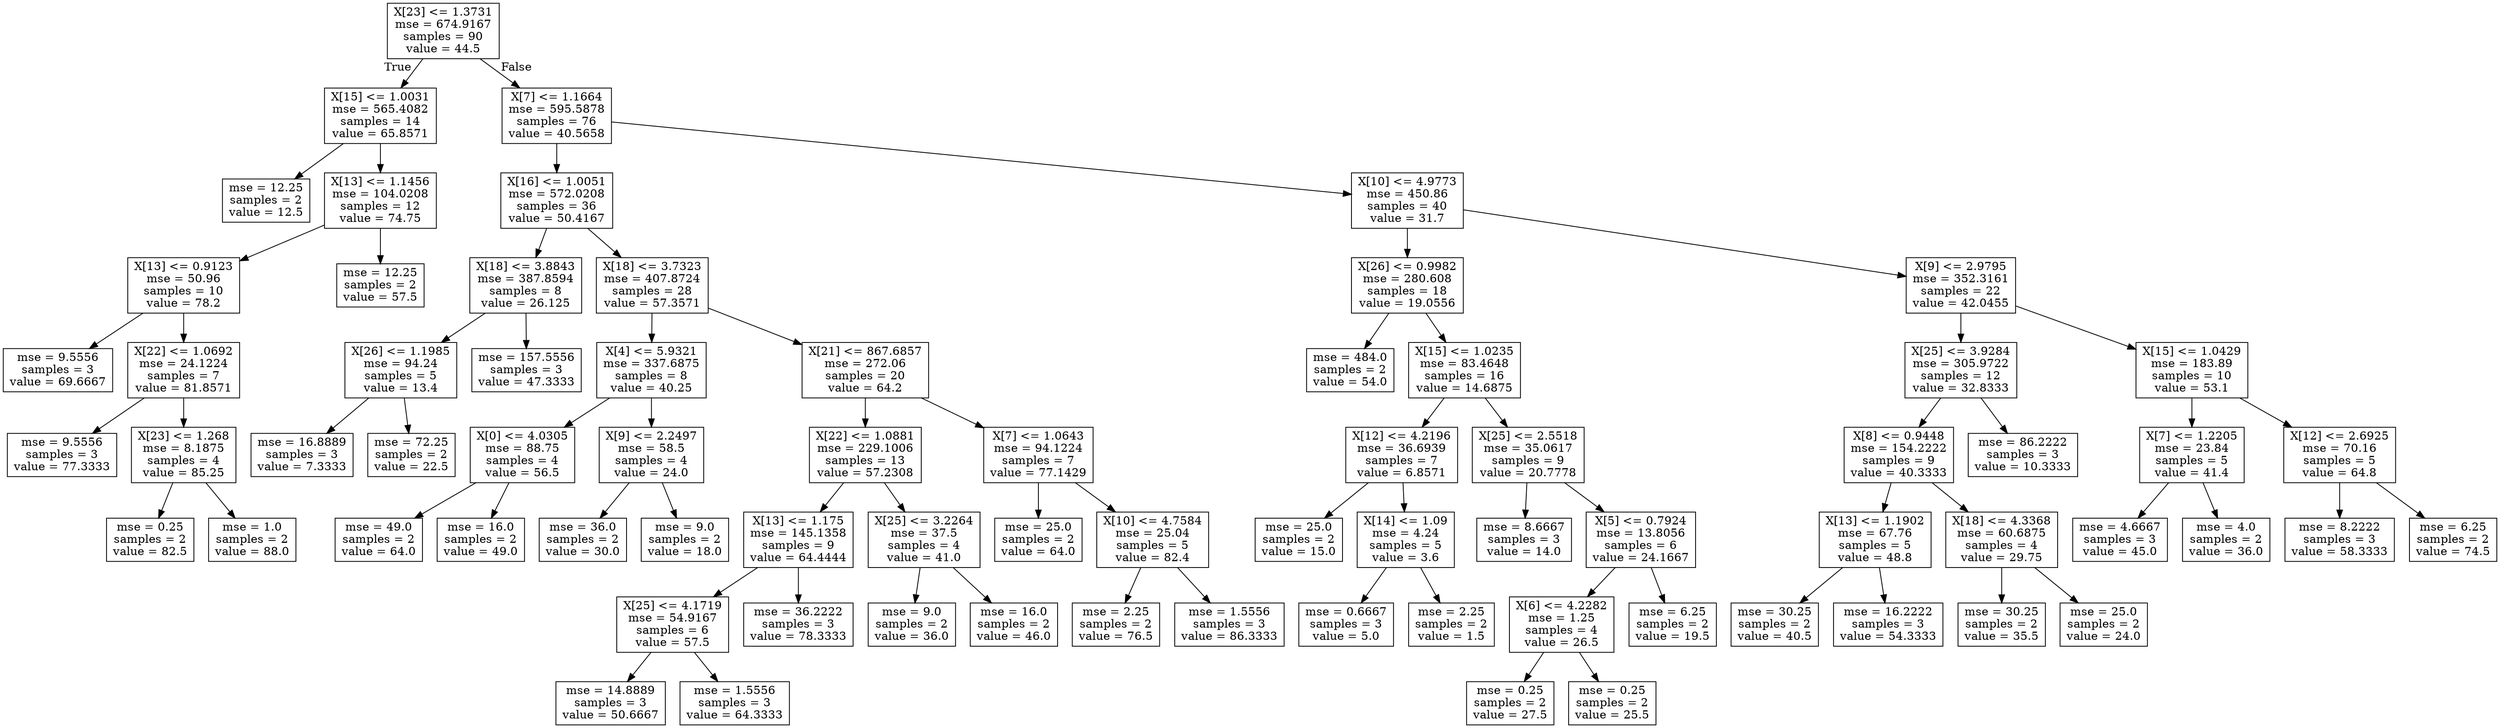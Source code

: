 digraph Tree {
node [shape=box] ;
0 [label="X[23] <= 1.3731\nmse = 674.9167\nsamples = 90\nvalue = 44.5"] ;
1 [label="X[15] <= 1.0031\nmse = 565.4082\nsamples = 14\nvalue = 65.8571"] ;
0 -> 1 [labeldistance=2.5, labelangle=45, headlabel="True"] ;
2 [label="mse = 12.25\nsamples = 2\nvalue = 12.5"] ;
1 -> 2 ;
3 [label="X[13] <= 1.1456\nmse = 104.0208\nsamples = 12\nvalue = 74.75"] ;
1 -> 3 ;
4 [label="X[13] <= 0.9123\nmse = 50.96\nsamples = 10\nvalue = 78.2"] ;
3 -> 4 ;
5 [label="mse = 9.5556\nsamples = 3\nvalue = 69.6667"] ;
4 -> 5 ;
6 [label="X[22] <= 1.0692\nmse = 24.1224\nsamples = 7\nvalue = 81.8571"] ;
4 -> 6 ;
7 [label="mse = 9.5556\nsamples = 3\nvalue = 77.3333"] ;
6 -> 7 ;
8 [label="X[23] <= 1.268\nmse = 8.1875\nsamples = 4\nvalue = 85.25"] ;
6 -> 8 ;
9 [label="mse = 0.25\nsamples = 2\nvalue = 82.5"] ;
8 -> 9 ;
10 [label="mse = 1.0\nsamples = 2\nvalue = 88.0"] ;
8 -> 10 ;
11 [label="mse = 12.25\nsamples = 2\nvalue = 57.5"] ;
3 -> 11 ;
12 [label="X[7] <= 1.1664\nmse = 595.5878\nsamples = 76\nvalue = 40.5658"] ;
0 -> 12 [labeldistance=2.5, labelangle=-45, headlabel="False"] ;
13 [label="X[16] <= 1.0051\nmse = 572.0208\nsamples = 36\nvalue = 50.4167"] ;
12 -> 13 ;
14 [label="X[18] <= 3.8843\nmse = 387.8594\nsamples = 8\nvalue = 26.125"] ;
13 -> 14 ;
15 [label="X[26] <= 1.1985\nmse = 94.24\nsamples = 5\nvalue = 13.4"] ;
14 -> 15 ;
16 [label="mse = 16.8889\nsamples = 3\nvalue = 7.3333"] ;
15 -> 16 ;
17 [label="mse = 72.25\nsamples = 2\nvalue = 22.5"] ;
15 -> 17 ;
18 [label="mse = 157.5556\nsamples = 3\nvalue = 47.3333"] ;
14 -> 18 ;
19 [label="X[18] <= 3.7323\nmse = 407.8724\nsamples = 28\nvalue = 57.3571"] ;
13 -> 19 ;
20 [label="X[4] <= 5.9321\nmse = 337.6875\nsamples = 8\nvalue = 40.25"] ;
19 -> 20 ;
21 [label="X[0] <= 4.0305\nmse = 88.75\nsamples = 4\nvalue = 56.5"] ;
20 -> 21 ;
22 [label="mse = 49.0\nsamples = 2\nvalue = 64.0"] ;
21 -> 22 ;
23 [label="mse = 16.0\nsamples = 2\nvalue = 49.0"] ;
21 -> 23 ;
24 [label="X[9] <= 2.2497\nmse = 58.5\nsamples = 4\nvalue = 24.0"] ;
20 -> 24 ;
25 [label="mse = 36.0\nsamples = 2\nvalue = 30.0"] ;
24 -> 25 ;
26 [label="mse = 9.0\nsamples = 2\nvalue = 18.0"] ;
24 -> 26 ;
27 [label="X[21] <= 867.6857\nmse = 272.06\nsamples = 20\nvalue = 64.2"] ;
19 -> 27 ;
28 [label="X[22] <= 1.0881\nmse = 229.1006\nsamples = 13\nvalue = 57.2308"] ;
27 -> 28 ;
29 [label="X[13] <= 1.175\nmse = 145.1358\nsamples = 9\nvalue = 64.4444"] ;
28 -> 29 ;
30 [label="X[25] <= 4.1719\nmse = 54.9167\nsamples = 6\nvalue = 57.5"] ;
29 -> 30 ;
31 [label="mse = 14.8889\nsamples = 3\nvalue = 50.6667"] ;
30 -> 31 ;
32 [label="mse = 1.5556\nsamples = 3\nvalue = 64.3333"] ;
30 -> 32 ;
33 [label="mse = 36.2222\nsamples = 3\nvalue = 78.3333"] ;
29 -> 33 ;
34 [label="X[25] <= 3.2264\nmse = 37.5\nsamples = 4\nvalue = 41.0"] ;
28 -> 34 ;
35 [label="mse = 9.0\nsamples = 2\nvalue = 36.0"] ;
34 -> 35 ;
36 [label="mse = 16.0\nsamples = 2\nvalue = 46.0"] ;
34 -> 36 ;
37 [label="X[7] <= 1.0643\nmse = 94.1224\nsamples = 7\nvalue = 77.1429"] ;
27 -> 37 ;
38 [label="mse = 25.0\nsamples = 2\nvalue = 64.0"] ;
37 -> 38 ;
39 [label="X[10] <= 4.7584\nmse = 25.04\nsamples = 5\nvalue = 82.4"] ;
37 -> 39 ;
40 [label="mse = 2.25\nsamples = 2\nvalue = 76.5"] ;
39 -> 40 ;
41 [label="mse = 1.5556\nsamples = 3\nvalue = 86.3333"] ;
39 -> 41 ;
42 [label="X[10] <= 4.9773\nmse = 450.86\nsamples = 40\nvalue = 31.7"] ;
12 -> 42 ;
43 [label="X[26] <= 0.9982\nmse = 280.608\nsamples = 18\nvalue = 19.0556"] ;
42 -> 43 ;
44 [label="mse = 484.0\nsamples = 2\nvalue = 54.0"] ;
43 -> 44 ;
45 [label="X[15] <= 1.0235\nmse = 83.4648\nsamples = 16\nvalue = 14.6875"] ;
43 -> 45 ;
46 [label="X[12] <= 4.2196\nmse = 36.6939\nsamples = 7\nvalue = 6.8571"] ;
45 -> 46 ;
47 [label="mse = 25.0\nsamples = 2\nvalue = 15.0"] ;
46 -> 47 ;
48 [label="X[14] <= 1.09\nmse = 4.24\nsamples = 5\nvalue = 3.6"] ;
46 -> 48 ;
49 [label="mse = 0.6667\nsamples = 3\nvalue = 5.0"] ;
48 -> 49 ;
50 [label="mse = 2.25\nsamples = 2\nvalue = 1.5"] ;
48 -> 50 ;
51 [label="X[25] <= 2.5518\nmse = 35.0617\nsamples = 9\nvalue = 20.7778"] ;
45 -> 51 ;
52 [label="mse = 8.6667\nsamples = 3\nvalue = 14.0"] ;
51 -> 52 ;
53 [label="X[5] <= 0.7924\nmse = 13.8056\nsamples = 6\nvalue = 24.1667"] ;
51 -> 53 ;
54 [label="X[6] <= 4.2282\nmse = 1.25\nsamples = 4\nvalue = 26.5"] ;
53 -> 54 ;
55 [label="mse = 0.25\nsamples = 2\nvalue = 27.5"] ;
54 -> 55 ;
56 [label="mse = 0.25\nsamples = 2\nvalue = 25.5"] ;
54 -> 56 ;
57 [label="mse = 6.25\nsamples = 2\nvalue = 19.5"] ;
53 -> 57 ;
58 [label="X[9] <= 2.9795\nmse = 352.3161\nsamples = 22\nvalue = 42.0455"] ;
42 -> 58 ;
59 [label="X[25] <= 3.9284\nmse = 305.9722\nsamples = 12\nvalue = 32.8333"] ;
58 -> 59 ;
60 [label="X[8] <= 0.9448\nmse = 154.2222\nsamples = 9\nvalue = 40.3333"] ;
59 -> 60 ;
61 [label="X[13] <= 1.1902\nmse = 67.76\nsamples = 5\nvalue = 48.8"] ;
60 -> 61 ;
62 [label="mse = 30.25\nsamples = 2\nvalue = 40.5"] ;
61 -> 62 ;
63 [label="mse = 16.2222\nsamples = 3\nvalue = 54.3333"] ;
61 -> 63 ;
64 [label="X[18] <= 4.3368\nmse = 60.6875\nsamples = 4\nvalue = 29.75"] ;
60 -> 64 ;
65 [label="mse = 30.25\nsamples = 2\nvalue = 35.5"] ;
64 -> 65 ;
66 [label="mse = 25.0\nsamples = 2\nvalue = 24.0"] ;
64 -> 66 ;
67 [label="mse = 86.2222\nsamples = 3\nvalue = 10.3333"] ;
59 -> 67 ;
68 [label="X[15] <= 1.0429\nmse = 183.89\nsamples = 10\nvalue = 53.1"] ;
58 -> 68 ;
69 [label="X[7] <= 1.2205\nmse = 23.84\nsamples = 5\nvalue = 41.4"] ;
68 -> 69 ;
70 [label="mse = 4.6667\nsamples = 3\nvalue = 45.0"] ;
69 -> 70 ;
71 [label="mse = 4.0\nsamples = 2\nvalue = 36.0"] ;
69 -> 71 ;
72 [label="X[12] <= 2.6925\nmse = 70.16\nsamples = 5\nvalue = 64.8"] ;
68 -> 72 ;
73 [label="mse = 8.2222\nsamples = 3\nvalue = 58.3333"] ;
72 -> 73 ;
74 [label="mse = 6.25\nsamples = 2\nvalue = 74.5"] ;
72 -> 74 ;
}